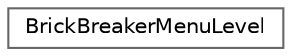 digraph "Graphical Class Hierarchy"
{
 // INTERACTIVE_SVG=YES
 // LATEX_PDF_SIZE
  bgcolor="transparent";
  edge [fontname=Helvetica,fontsize=10,labelfontname=Helvetica,labelfontsize=10];
  node [fontname=Helvetica,fontsize=10,shape=box,height=0.2,width=0.4];
  rankdir="LR";
  Node0 [label="BrickBreakerMenuLevel",height=0.2,width=0.4,color="grey40", fillcolor="white", style="filled",URL="$classBrickBreakerMenuLevel.html",tooltip="Represents a level in the BrickBreakerMenu."];
}
